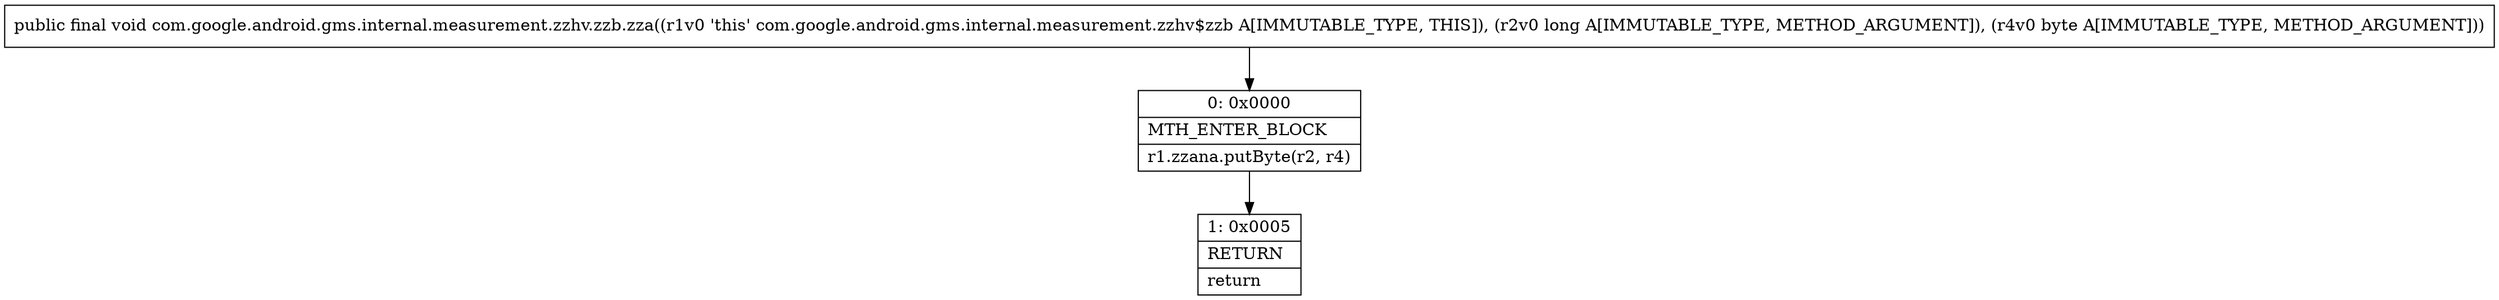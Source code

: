 digraph "CFG forcom.google.android.gms.internal.measurement.zzhv.zzb.zza(JB)V" {
Node_0 [shape=record,label="{0\:\ 0x0000|MTH_ENTER_BLOCK\l|r1.zzana.putByte(r2, r4)\l}"];
Node_1 [shape=record,label="{1\:\ 0x0005|RETURN\l|return\l}"];
MethodNode[shape=record,label="{public final void com.google.android.gms.internal.measurement.zzhv.zzb.zza((r1v0 'this' com.google.android.gms.internal.measurement.zzhv$zzb A[IMMUTABLE_TYPE, THIS]), (r2v0 long A[IMMUTABLE_TYPE, METHOD_ARGUMENT]), (r4v0 byte A[IMMUTABLE_TYPE, METHOD_ARGUMENT])) }"];
MethodNode -> Node_0;
Node_0 -> Node_1;
}

